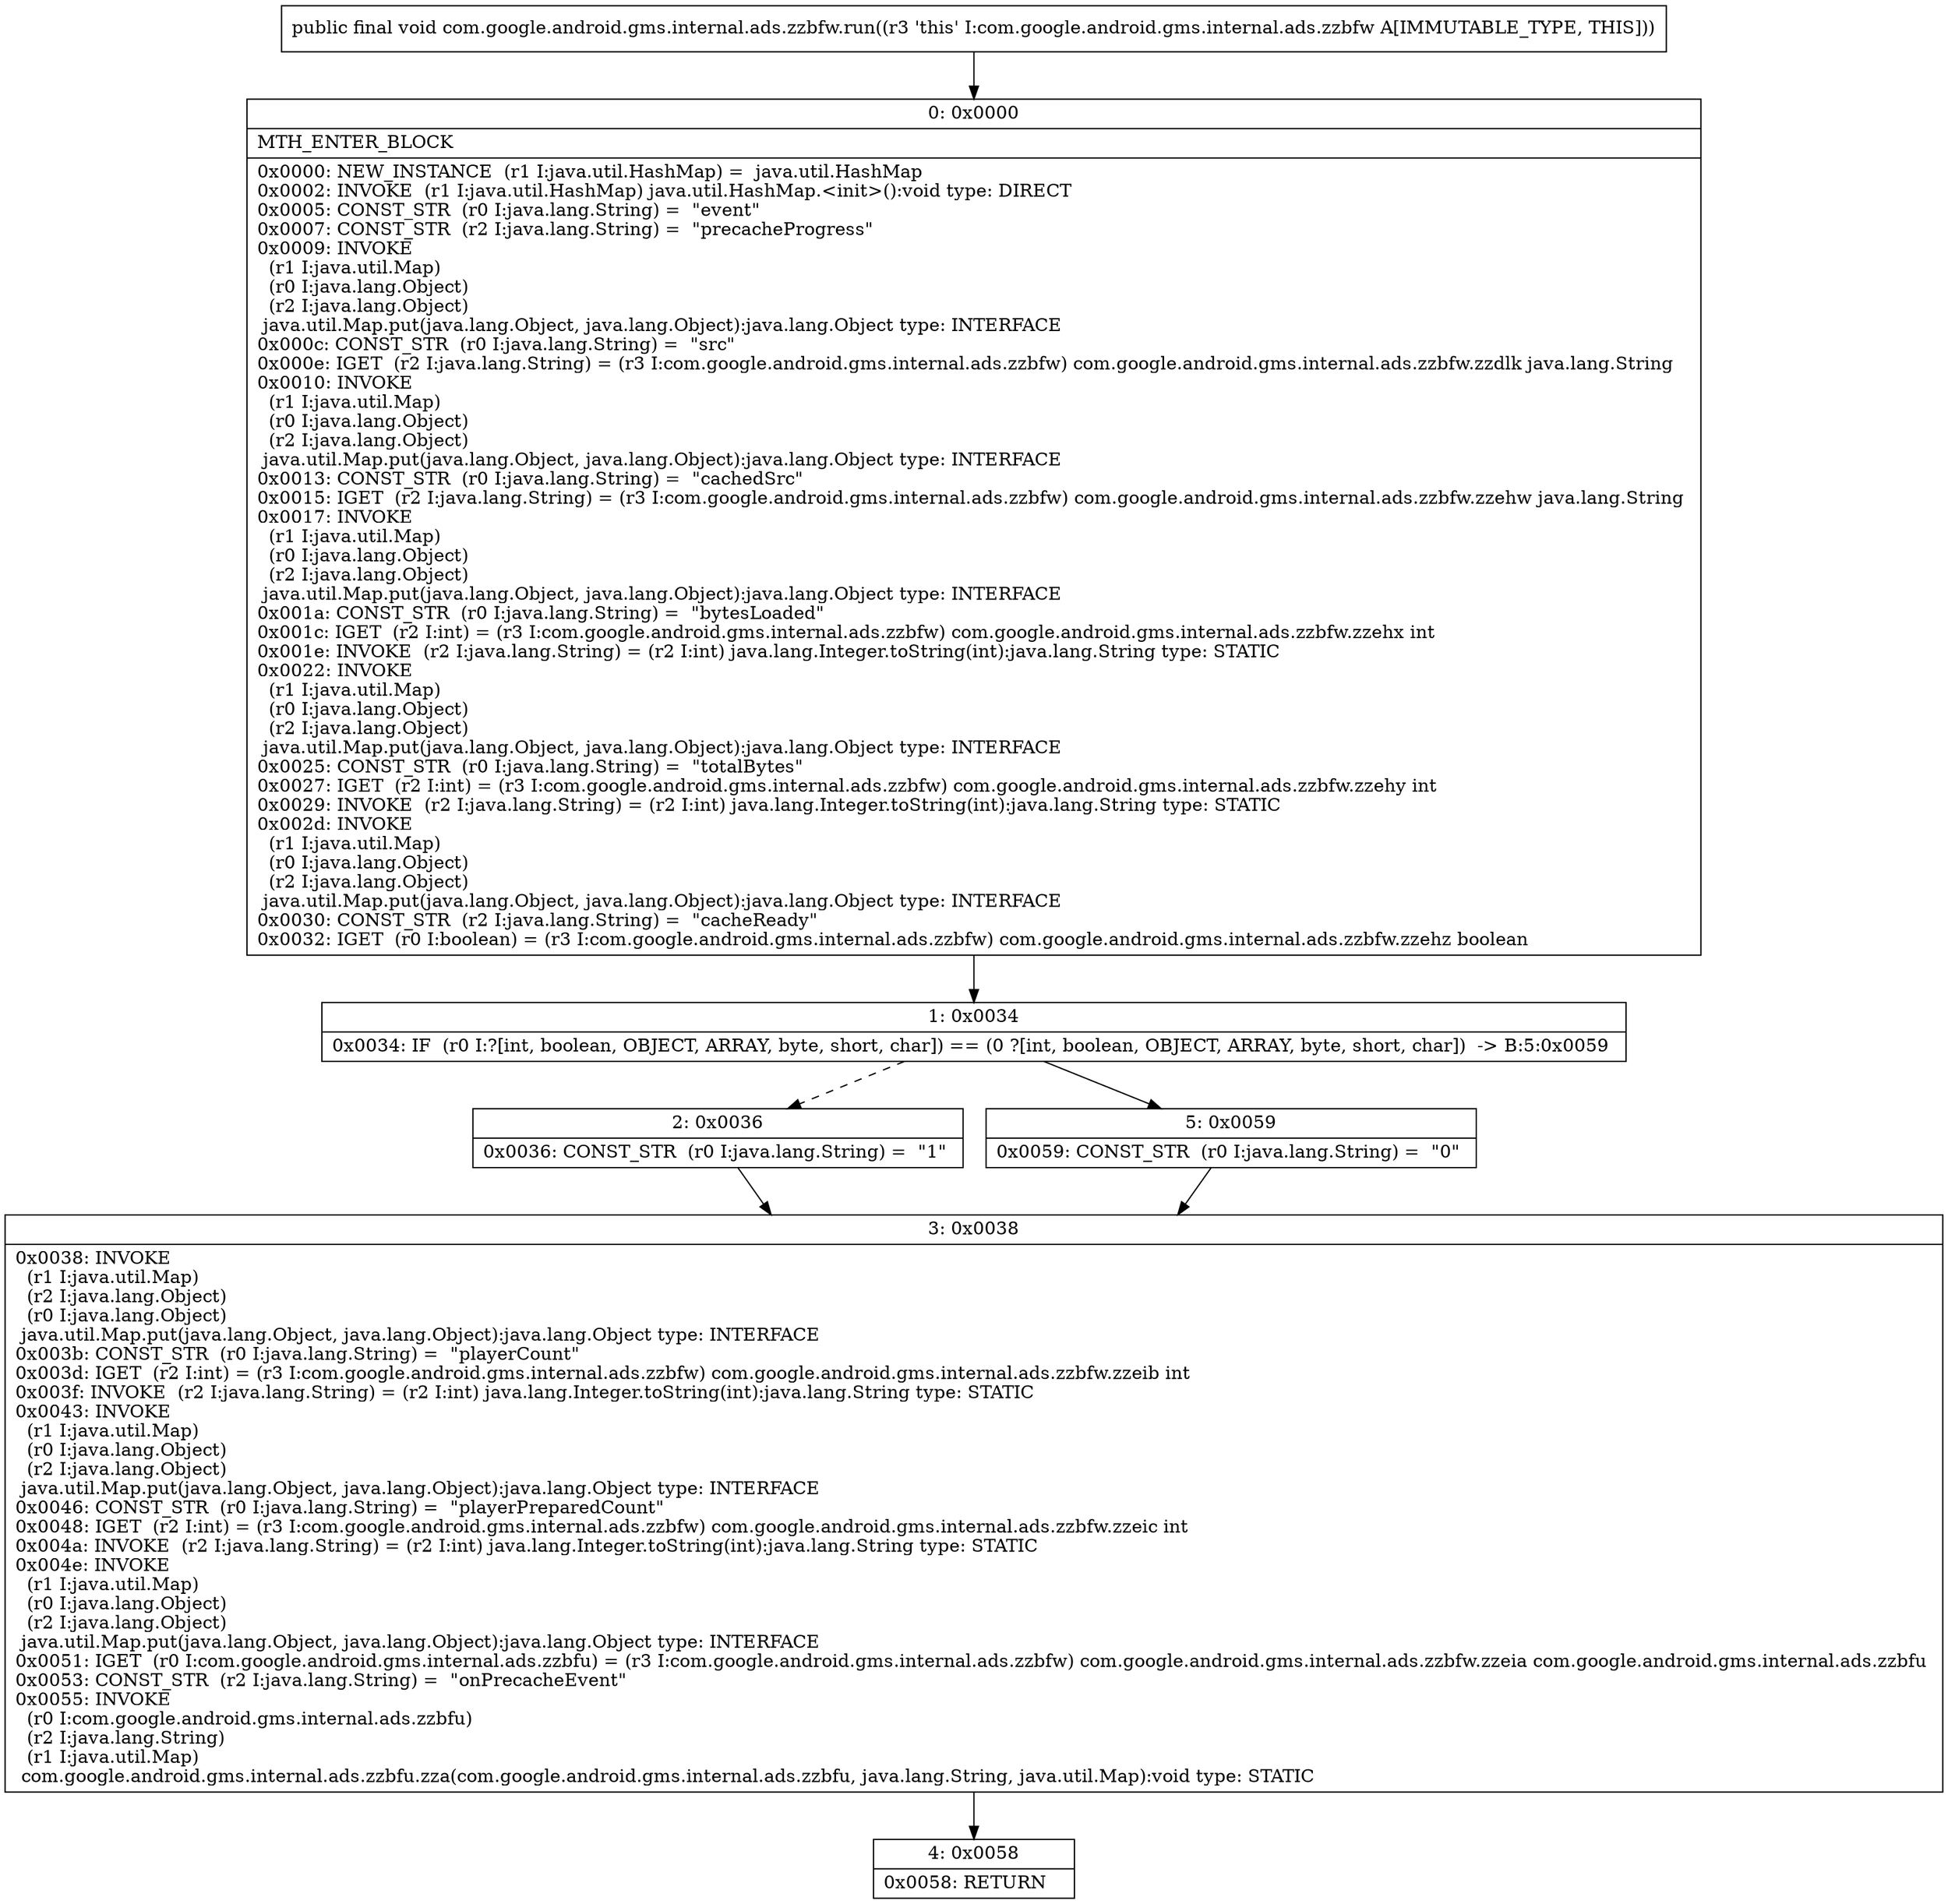 digraph "CFG forcom.google.android.gms.internal.ads.zzbfw.run()V" {
Node_0 [shape=record,label="{0\:\ 0x0000|MTH_ENTER_BLOCK\l|0x0000: NEW_INSTANCE  (r1 I:java.util.HashMap) =  java.util.HashMap \l0x0002: INVOKE  (r1 I:java.util.HashMap) java.util.HashMap.\<init\>():void type: DIRECT \l0x0005: CONST_STR  (r0 I:java.lang.String) =  \"event\" \l0x0007: CONST_STR  (r2 I:java.lang.String) =  \"precacheProgress\" \l0x0009: INVOKE  \l  (r1 I:java.util.Map)\l  (r0 I:java.lang.Object)\l  (r2 I:java.lang.Object)\l java.util.Map.put(java.lang.Object, java.lang.Object):java.lang.Object type: INTERFACE \l0x000c: CONST_STR  (r0 I:java.lang.String) =  \"src\" \l0x000e: IGET  (r2 I:java.lang.String) = (r3 I:com.google.android.gms.internal.ads.zzbfw) com.google.android.gms.internal.ads.zzbfw.zzdlk java.lang.String \l0x0010: INVOKE  \l  (r1 I:java.util.Map)\l  (r0 I:java.lang.Object)\l  (r2 I:java.lang.Object)\l java.util.Map.put(java.lang.Object, java.lang.Object):java.lang.Object type: INTERFACE \l0x0013: CONST_STR  (r0 I:java.lang.String) =  \"cachedSrc\" \l0x0015: IGET  (r2 I:java.lang.String) = (r3 I:com.google.android.gms.internal.ads.zzbfw) com.google.android.gms.internal.ads.zzbfw.zzehw java.lang.String \l0x0017: INVOKE  \l  (r1 I:java.util.Map)\l  (r0 I:java.lang.Object)\l  (r2 I:java.lang.Object)\l java.util.Map.put(java.lang.Object, java.lang.Object):java.lang.Object type: INTERFACE \l0x001a: CONST_STR  (r0 I:java.lang.String) =  \"bytesLoaded\" \l0x001c: IGET  (r2 I:int) = (r3 I:com.google.android.gms.internal.ads.zzbfw) com.google.android.gms.internal.ads.zzbfw.zzehx int \l0x001e: INVOKE  (r2 I:java.lang.String) = (r2 I:int) java.lang.Integer.toString(int):java.lang.String type: STATIC \l0x0022: INVOKE  \l  (r1 I:java.util.Map)\l  (r0 I:java.lang.Object)\l  (r2 I:java.lang.Object)\l java.util.Map.put(java.lang.Object, java.lang.Object):java.lang.Object type: INTERFACE \l0x0025: CONST_STR  (r0 I:java.lang.String) =  \"totalBytes\" \l0x0027: IGET  (r2 I:int) = (r3 I:com.google.android.gms.internal.ads.zzbfw) com.google.android.gms.internal.ads.zzbfw.zzehy int \l0x0029: INVOKE  (r2 I:java.lang.String) = (r2 I:int) java.lang.Integer.toString(int):java.lang.String type: STATIC \l0x002d: INVOKE  \l  (r1 I:java.util.Map)\l  (r0 I:java.lang.Object)\l  (r2 I:java.lang.Object)\l java.util.Map.put(java.lang.Object, java.lang.Object):java.lang.Object type: INTERFACE \l0x0030: CONST_STR  (r2 I:java.lang.String) =  \"cacheReady\" \l0x0032: IGET  (r0 I:boolean) = (r3 I:com.google.android.gms.internal.ads.zzbfw) com.google.android.gms.internal.ads.zzbfw.zzehz boolean \l}"];
Node_1 [shape=record,label="{1\:\ 0x0034|0x0034: IF  (r0 I:?[int, boolean, OBJECT, ARRAY, byte, short, char]) == (0 ?[int, boolean, OBJECT, ARRAY, byte, short, char])  \-\> B:5:0x0059 \l}"];
Node_2 [shape=record,label="{2\:\ 0x0036|0x0036: CONST_STR  (r0 I:java.lang.String) =  \"1\" \l}"];
Node_3 [shape=record,label="{3\:\ 0x0038|0x0038: INVOKE  \l  (r1 I:java.util.Map)\l  (r2 I:java.lang.Object)\l  (r0 I:java.lang.Object)\l java.util.Map.put(java.lang.Object, java.lang.Object):java.lang.Object type: INTERFACE \l0x003b: CONST_STR  (r0 I:java.lang.String) =  \"playerCount\" \l0x003d: IGET  (r2 I:int) = (r3 I:com.google.android.gms.internal.ads.zzbfw) com.google.android.gms.internal.ads.zzbfw.zzeib int \l0x003f: INVOKE  (r2 I:java.lang.String) = (r2 I:int) java.lang.Integer.toString(int):java.lang.String type: STATIC \l0x0043: INVOKE  \l  (r1 I:java.util.Map)\l  (r0 I:java.lang.Object)\l  (r2 I:java.lang.Object)\l java.util.Map.put(java.lang.Object, java.lang.Object):java.lang.Object type: INTERFACE \l0x0046: CONST_STR  (r0 I:java.lang.String) =  \"playerPreparedCount\" \l0x0048: IGET  (r2 I:int) = (r3 I:com.google.android.gms.internal.ads.zzbfw) com.google.android.gms.internal.ads.zzbfw.zzeic int \l0x004a: INVOKE  (r2 I:java.lang.String) = (r2 I:int) java.lang.Integer.toString(int):java.lang.String type: STATIC \l0x004e: INVOKE  \l  (r1 I:java.util.Map)\l  (r0 I:java.lang.Object)\l  (r2 I:java.lang.Object)\l java.util.Map.put(java.lang.Object, java.lang.Object):java.lang.Object type: INTERFACE \l0x0051: IGET  (r0 I:com.google.android.gms.internal.ads.zzbfu) = (r3 I:com.google.android.gms.internal.ads.zzbfw) com.google.android.gms.internal.ads.zzbfw.zzeia com.google.android.gms.internal.ads.zzbfu \l0x0053: CONST_STR  (r2 I:java.lang.String) =  \"onPrecacheEvent\" \l0x0055: INVOKE  \l  (r0 I:com.google.android.gms.internal.ads.zzbfu)\l  (r2 I:java.lang.String)\l  (r1 I:java.util.Map)\l com.google.android.gms.internal.ads.zzbfu.zza(com.google.android.gms.internal.ads.zzbfu, java.lang.String, java.util.Map):void type: STATIC \l}"];
Node_4 [shape=record,label="{4\:\ 0x0058|0x0058: RETURN   \l}"];
Node_5 [shape=record,label="{5\:\ 0x0059|0x0059: CONST_STR  (r0 I:java.lang.String) =  \"0\" \l}"];
MethodNode[shape=record,label="{public final void com.google.android.gms.internal.ads.zzbfw.run((r3 'this' I:com.google.android.gms.internal.ads.zzbfw A[IMMUTABLE_TYPE, THIS])) }"];
MethodNode -> Node_0;
Node_0 -> Node_1;
Node_1 -> Node_2[style=dashed];
Node_1 -> Node_5;
Node_2 -> Node_3;
Node_3 -> Node_4;
Node_5 -> Node_3;
}

